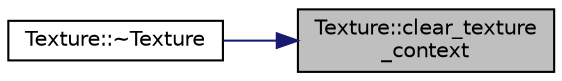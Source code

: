 digraph "Texture::clear_texture_context"
{
 // INTERACTIVE_SVG=YES
 // LATEX_PDF_SIZE
  bgcolor="transparent";
  edge [fontname="Helvetica",fontsize="10",labelfontname="Helvetica",labelfontsize="10"];
  node [fontname="Helvetica",fontsize="10",shape=record];
  rankdir="RL";
  Node1 [label="Texture::clear_texture\l_context",height=0.2,width=0.4,color="black", fillcolor="grey75", style="filled", fontcolor="black",tooltip=" "];
  Node1 -> Node2 [dir="back",color="midnightblue",fontsize="10",style="solid",fontname="Helvetica"];
  Node2 [label="Texture::~Texture",height=0.2,width=0.4,color="black",URL="$d2/d7f/class_texture.html#a09c4bcb7462f64c1d20fa69dba3cee8a",tooltip=" "];
}
